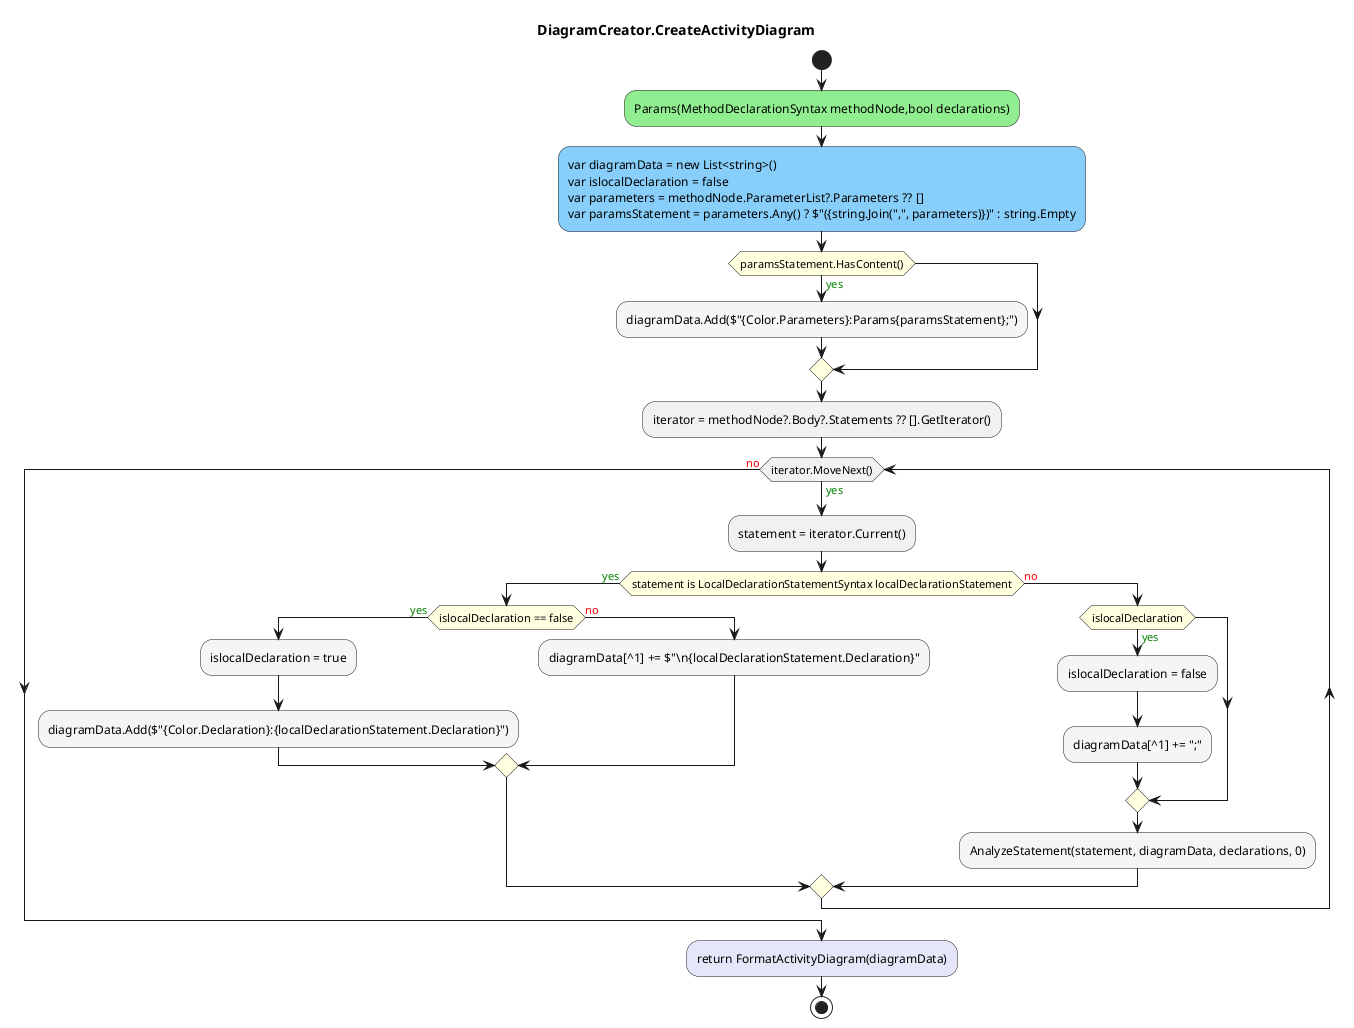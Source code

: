 @startuml DiagramCreator.CreateActivityDiagram
title DiagramCreator.CreateActivityDiagram
start
#LightGreen:Params(MethodDeclarationSyntax methodNode,bool declarations);
#LightSkyBlue:var diagramData = new List<string>()\nvar islocalDeclaration = false\nvar parameters = methodNode.ParameterList?.Parameters ?? []\nvar paramsStatement = parameters.Any() ? $"({string.Join(",", parameters)})" : string.Empty;
#LightYellow:if (paramsStatement.HasContent()) then (<color:green>yes)
  #WhiteSmoke:diagramData.Add($"{Color.Parameters}:Params{paramsStatement};");
endif
:iterator = methodNode?.Body?.Statements ?? [].GetIterator();
while (iterator.MoveNext()) is (<color:green>yes)
  :statement = iterator.Current();
    #LightYellow:if (statement is LocalDeclarationStatementSyntax localDeclarationStatement) then (<color:green>yes)
      #LightYellow:if (islocalDeclaration == false) then (<color:green>yes)
        #WhiteSmoke:islocalDeclaration = true;
        #WhiteSmoke:diagramData.Add($"{Color.Declaration}:{localDeclarationStatement.Declaration}");
        else (<color:red>no)
          #WhiteSmoke:diagramData[^1] += $"\\n{localDeclarationStatement.Declaration}";
      endif
      else (<color:red>no)
        #LightYellow:if (islocalDeclaration) then (<color:green>yes)
          #WhiteSmoke:islocalDeclaration = false;
          #WhiteSmoke:diagramData[^1] += ";";
        endif
        #WhiteSmoke:AnalyzeStatement(statement, diagramData, declarations, 0);
    endif
endwhile (<color:red>no)
#Lavender:return FormatActivityDiagram(diagramData);
stop
@enduml
